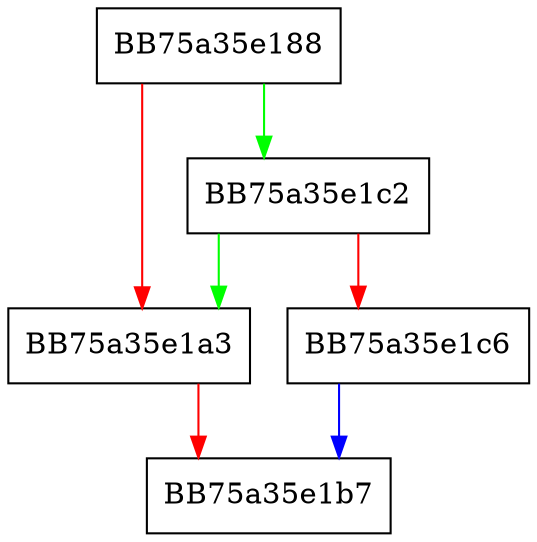 digraph reset {
  node [shape="box"];
  graph [splines=ortho];
  BB75a35e188 -> BB75a35e1c2 [color="green"];
  BB75a35e188 -> BB75a35e1a3 [color="red"];
  BB75a35e1a3 -> BB75a35e1b7 [color="red"];
  BB75a35e1c2 -> BB75a35e1a3 [color="green"];
  BB75a35e1c2 -> BB75a35e1c6 [color="red"];
  BB75a35e1c6 -> BB75a35e1b7 [color="blue"];
}
